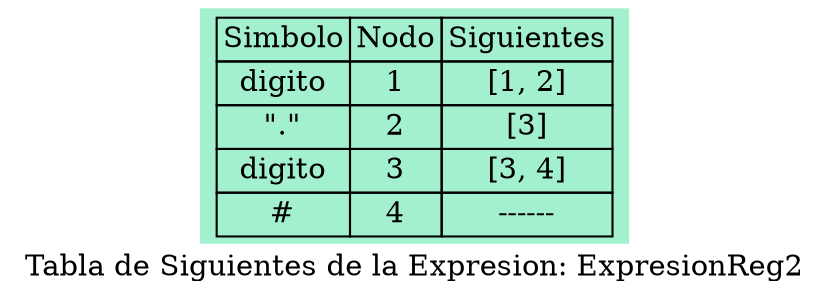 digraph T_Siguientes{
  node [shape=plaintext]
  mytable [style=filled fillcolor="#A3F0CF" 
    label=<<table border="0" cellborder="1"  cellspacing="0">
    <tr><td>Simbolo</td><td>Nodo</td><td>Siguientes</td></tr><tr><td>digito</td><td>1</td><td>[1, 2]</td></tr>
<tr><td>"."</td><td>2</td><td>[3]</td></tr>
<tr><td>digito</td><td>3</td><td>[3, 4]</td></tr>
<tr><td>#</td><td>4</td><td>------</td></tr>
  </table>>];
label="Tabla de Siguientes de la Expresion: ExpresionReg2";}
